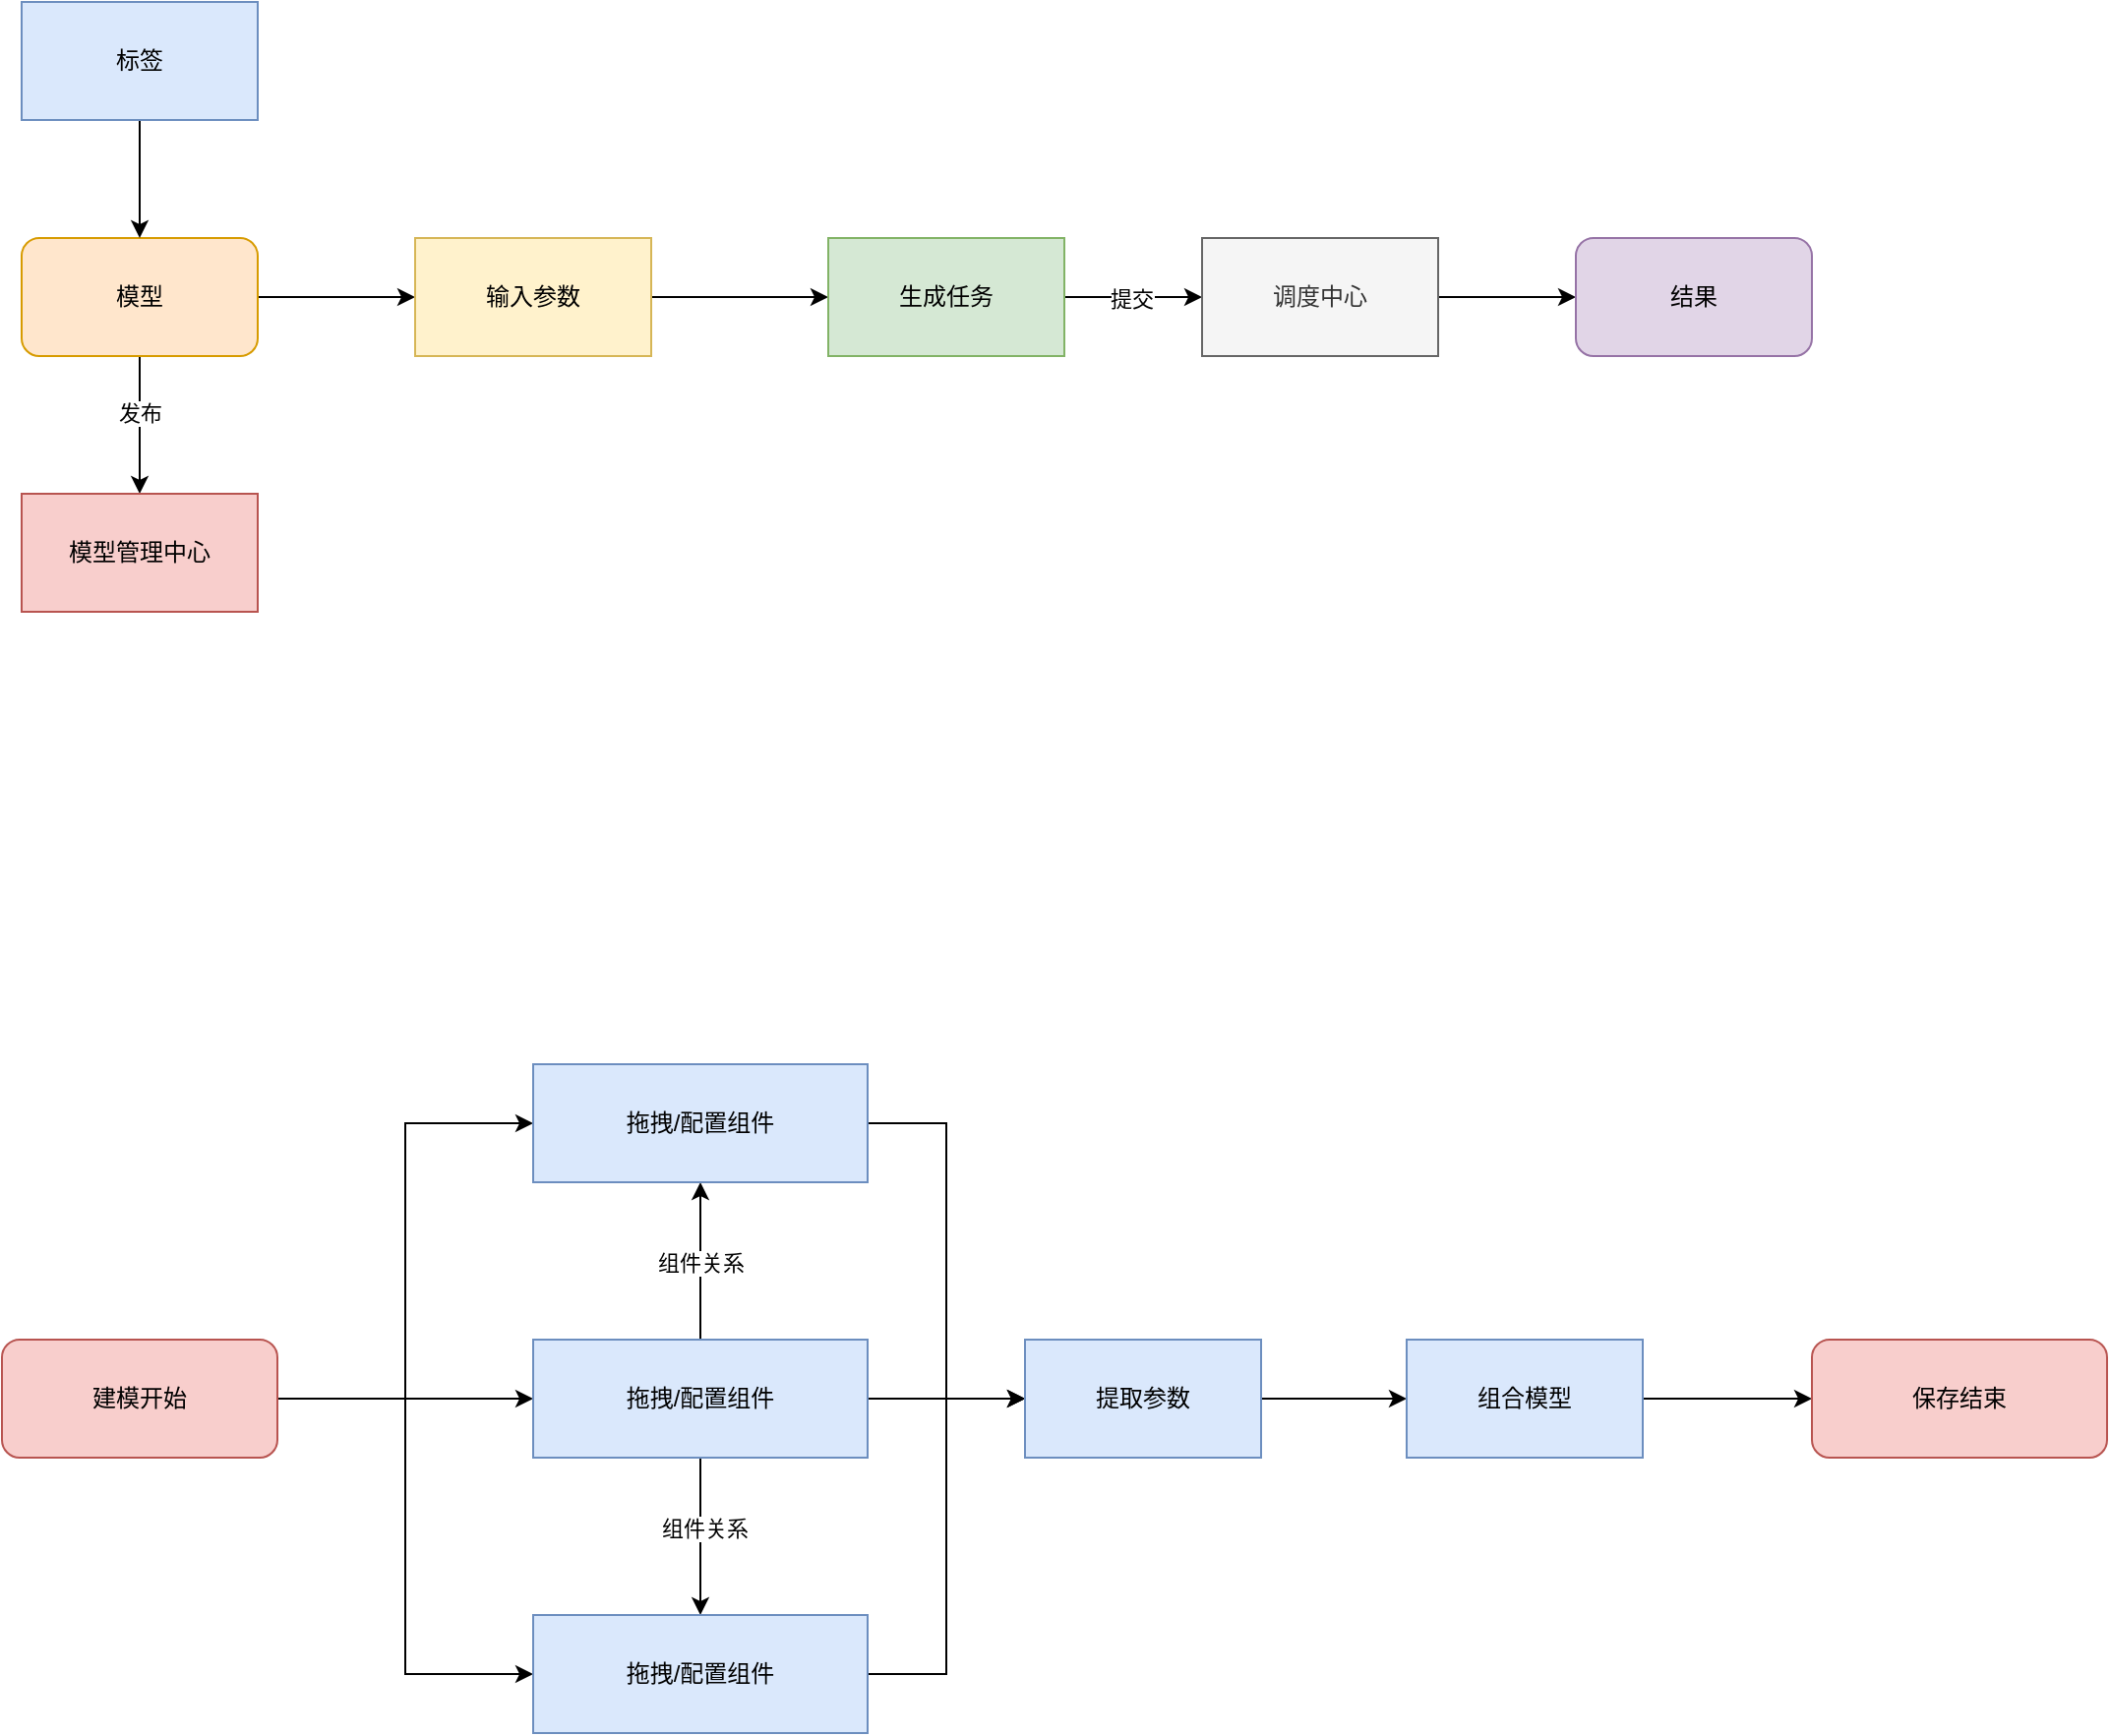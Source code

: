 <mxfile version="14.2.4" type="github">
  <diagram id="6OWBPsQSycd3lXhc4kIh" name="Page-1">
    <mxGraphModel dx="1362" dy="1095" grid="0" gridSize="10" guides="1" tooltips="1" connect="1" arrows="1" fold="1" page="1" pageScale="2" pageWidth="827" pageHeight="1169" math="0" shadow="0">
      <root>
        <mxCell id="0" />
        <mxCell id="1" parent="0" />
        <mxCell id="1TXE5fhan_7FaSJNGP1L-8" style="edgeStyle=orthogonalEdgeStyle;rounded=0;orthogonalLoop=1;jettySize=auto;html=1;exitX=1;exitY=0.5;exitDx=0;exitDy=0;entryX=0;entryY=0.5;entryDx=0;entryDy=0;" edge="1" parent="1" source="1TXE5fhan_7FaSJNGP1L-1" target="1TXE5fhan_7FaSJNGP1L-2">
          <mxGeometry relative="1" as="geometry" />
        </mxCell>
        <mxCell id="1TXE5fhan_7FaSJNGP1L-13" style="edgeStyle=orthogonalEdgeStyle;rounded=0;orthogonalLoop=1;jettySize=auto;html=1;" edge="1" parent="1" source="1TXE5fhan_7FaSJNGP1L-1" target="1TXE5fhan_7FaSJNGP1L-7">
          <mxGeometry relative="1" as="geometry" />
        </mxCell>
        <mxCell id="1TXE5fhan_7FaSJNGP1L-14" value="发布" style="edgeLabel;html=1;align=center;verticalAlign=middle;resizable=0;points=[];" vertex="1" connectable="0" parent="1TXE5fhan_7FaSJNGP1L-13">
          <mxGeometry x="-0.171" relative="1" as="geometry">
            <mxPoint as="offset" />
          </mxGeometry>
        </mxCell>
        <mxCell id="1TXE5fhan_7FaSJNGP1L-1" value="模型" style="rounded=1;whiteSpace=wrap;html=1;fillColor=#ffe6cc;strokeColor=#d79b00;" vertex="1" parent="1">
          <mxGeometry x="130" y="380" width="120" height="60" as="geometry" />
        </mxCell>
        <mxCell id="1TXE5fhan_7FaSJNGP1L-9" style="edgeStyle=orthogonalEdgeStyle;rounded=0;orthogonalLoop=1;jettySize=auto;html=1;exitX=1;exitY=0.5;exitDx=0;exitDy=0;entryX=0;entryY=0.5;entryDx=0;entryDy=0;" edge="1" parent="1" source="1TXE5fhan_7FaSJNGP1L-2" target="1TXE5fhan_7FaSJNGP1L-3">
          <mxGeometry relative="1" as="geometry" />
        </mxCell>
        <mxCell id="1TXE5fhan_7FaSJNGP1L-2" value="输入参数" style="rounded=0;whiteSpace=wrap;html=1;fillColor=#fff2cc;strokeColor=#d6b656;" vertex="1" parent="1">
          <mxGeometry x="330" y="380" width="120" height="60" as="geometry" />
        </mxCell>
        <mxCell id="1TXE5fhan_7FaSJNGP1L-10" style="edgeStyle=orthogonalEdgeStyle;rounded=0;orthogonalLoop=1;jettySize=auto;html=1;entryX=0;entryY=0.5;entryDx=0;entryDy=0;" edge="1" parent="1" source="1TXE5fhan_7FaSJNGP1L-3" target="1TXE5fhan_7FaSJNGP1L-4">
          <mxGeometry relative="1" as="geometry" />
        </mxCell>
        <mxCell id="1TXE5fhan_7FaSJNGP1L-15" value="提交" style="edgeLabel;html=1;align=center;verticalAlign=middle;resizable=0;points=[];" vertex="1" connectable="0" parent="1TXE5fhan_7FaSJNGP1L-10">
          <mxGeometry x="-0.029" y="-1" relative="1" as="geometry">
            <mxPoint as="offset" />
          </mxGeometry>
        </mxCell>
        <mxCell id="1TXE5fhan_7FaSJNGP1L-3" value="生成任务" style="rounded=0;whiteSpace=wrap;html=1;fillColor=#d5e8d4;strokeColor=#82b366;" vertex="1" parent="1">
          <mxGeometry x="540" y="380" width="120" height="60" as="geometry" />
        </mxCell>
        <mxCell id="1TXE5fhan_7FaSJNGP1L-11" style="edgeStyle=orthogonalEdgeStyle;rounded=0;orthogonalLoop=1;jettySize=auto;html=1;exitX=1;exitY=0.5;exitDx=0;exitDy=0;entryX=0;entryY=0.5;entryDx=0;entryDy=0;" edge="1" parent="1" source="1TXE5fhan_7FaSJNGP1L-4" target="1TXE5fhan_7FaSJNGP1L-5">
          <mxGeometry relative="1" as="geometry" />
        </mxCell>
        <mxCell id="1TXE5fhan_7FaSJNGP1L-4" value="调度中心" style="rounded=0;whiteSpace=wrap;html=1;fillColor=#f5f5f5;strokeColor=#666666;fontColor=#333333;" vertex="1" parent="1">
          <mxGeometry x="730" y="380" width="120" height="60" as="geometry" />
        </mxCell>
        <mxCell id="1TXE5fhan_7FaSJNGP1L-5" value="结果" style="rounded=1;whiteSpace=wrap;html=1;fillColor=#e1d5e7;strokeColor=#9673a6;" vertex="1" parent="1">
          <mxGeometry x="920" y="380" width="120" height="60" as="geometry" />
        </mxCell>
        <mxCell id="1TXE5fhan_7FaSJNGP1L-12" style="edgeStyle=orthogonalEdgeStyle;rounded=0;orthogonalLoop=1;jettySize=auto;html=1;exitX=0.5;exitY=1;exitDx=0;exitDy=0;entryX=0.5;entryY=0;entryDx=0;entryDy=0;" edge="1" parent="1" source="1TXE5fhan_7FaSJNGP1L-6" target="1TXE5fhan_7FaSJNGP1L-1">
          <mxGeometry relative="1" as="geometry" />
        </mxCell>
        <mxCell id="1TXE5fhan_7FaSJNGP1L-6" value="标签" style="rounded=0;whiteSpace=wrap;html=1;fillColor=#dae8fc;strokeColor=#6c8ebf;" vertex="1" parent="1">
          <mxGeometry x="130" y="260" width="120" height="60" as="geometry" />
        </mxCell>
        <mxCell id="1TXE5fhan_7FaSJNGP1L-7" value="模型管理中心" style="rounded=0;whiteSpace=wrap;html=1;fillColor=#f8cecc;strokeColor=#b85450;" vertex="1" parent="1">
          <mxGeometry x="130" y="510" width="120" height="60" as="geometry" />
        </mxCell>
        <mxCell id="1TXE5fhan_7FaSJNGP1L-18" value="" style="edgeStyle=orthogonalEdgeStyle;rounded=0;orthogonalLoop=1;jettySize=auto;html=1;" edge="1" parent="1" source="1TXE5fhan_7FaSJNGP1L-16" target="1TXE5fhan_7FaSJNGP1L-17">
          <mxGeometry relative="1" as="geometry">
            <Array as="points">
              <mxPoint x="400" y="970" />
              <mxPoint x="400" y="970" />
            </Array>
          </mxGeometry>
        </mxCell>
        <mxCell id="1TXE5fhan_7FaSJNGP1L-31" style="edgeStyle=orthogonalEdgeStyle;rounded=0;orthogonalLoop=1;jettySize=auto;html=1;entryX=0;entryY=0.5;entryDx=0;entryDy=0;" edge="1" parent="1" source="1TXE5fhan_7FaSJNGP1L-16" target="1TXE5fhan_7FaSJNGP1L-19">
          <mxGeometry relative="1" as="geometry" />
        </mxCell>
        <mxCell id="1TXE5fhan_7FaSJNGP1L-32" style="edgeStyle=orthogonalEdgeStyle;rounded=0;orthogonalLoop=1;jettySize=auto;html=1;entryX=0;entryY=0.5;entryDx=0;entryDy=0;" edge="1" parent="1" source="1TXE5fhan_7FaSJNGP1L-16" target="1TXE5fhan_7FaSJNGP1L-21">
          <mxGeometry relative="1" as="geometry" />
        </mxCell>
        <mxCell id="1TXE5fhan_7FaSJNGP1L-16" value="建模开始" style="rounded=1;whiteSpace=wrap;html=1;glass=0;fillColor=#f8cecc;strokeColor=#b85450;" vertex="1" parent="1">
          <mxGeometry x="120" y="940" width="140" height="60" as="geometry" />
        </mxCell>
        <mxCell id="1TXE5fhan_7FaSJNGP1L-20" value="" style="edgeStyle=orthogonalEdgeStyle;rounded=0;orthogonalLoop=1;jettySize=auto;html=1;" edge="1" parent="1" source="1TXE5fhan_7FaSJNGP1L-17" target="1TXE5fhan_7FaSJNGP1L-19">
          <mxGeometry relative="1" as="geometry" />
        </mxCell>
        <mxCell id="1TXE5fhan_7FaSJNGP1L-37" value="组件关系" style="edgeLabel;html=1;align=center;verticalAlign=middle;resizable=0;points=[];" vertex="1" connectable="0" parent="1TXE5fhan_7FaSJNGP1L-20">
          <mxGeometry x="-0.025" relative="1" as="geometry">
            <mxPoint as="offset" />
          </mxGeometry>
        </mxCell>
        <mxCell id="1TXE5fhan_7FaSJNGP1L-22" value="" style="edgeStyle=orthogonalEdgeStyle;rounded=0;orthogonalLoop=1;jettySize=auto;html=1;" edge="1" parent="1" source="1TXE5fhan_7FaSJNGP1L-17" target="1TXE5fhan_7FaSJNGP1L-21">
          <mxGeometry relative="1" as="geometry" />
        </mxCell>
        <mxCell id="1TXE5fhan_7FaSJNGP1L-38" value="组件关系" style="edgeLabel;html=1;align=center;verticalAlign=middle;resizable=0;points=[];" vertex="1" connectable="0" parent="1TXE5fhan_7FaSJNGP1L-22">
          <mxGeometry x="-0.1" y="2" relative="1" as="geometry">
            <mxPoint as="offset" />
          </mxGeometry>
        </mxCell>
        <mxCell id="1TXE5fhan_7FaSJNGP1L-24" value="" style="edgeStyle=orthogonalEdgeStyle;rounded=0;orthogonalLoop=1;jettySize=auto;html=1;" edge="1" parent="1" source="1TXE5fhan_7FaSJNGP1L-17" target="1TXE5fhan_7FaSJNGP1L-23">
          <mxGeometry relative="1" as="geometry" />
        </mxCell>
        <mxCell id="1TXE5fhan_7FaSJNGP1L-17" value="&lt;span&gt;拖拽/配置组件&lt;/span&gt;" style="whiteSpace=wrap;html=1;rounded=0;glass=0;fillColor=#dae8fc;strokeColor=#6c8ebf;" vertex="1" parent="1">
          <mxGeometry x="390" y="940" width="170" height="60" as="geometry" />
        </mxCell>
        <mxCell id="1TXE5fhan_7FaSJNGP1L-33" style="edgeStyle=orthogonalEdgeStyle;rounded=0;orthogonalLoop=1;jettySize=auto;html=1;exitX=1;exitY=0.5;exitDx=0;exitDy=0;entryX=0;entryY=0.5;entryDx=0;entryDy=0;" edge="1" parent="1" source="1TXE5fhan_7FaSJNGP1L-19" target="1TXE5fhan_7FaSJNGP1L-23">
          <mxGeometry relative="1" as="geometry" />
        </mxCell>
        <mxCell id="1TXE5fhan_7FaSJNGP1L-19" value="拖拽/配置组件" style="whiteSpace=wrap;html=1;rounded=0;glass=0;fillColor=#dae8fc;strokeColor=#6c8ebf;" vertex="1" parent="1">
          <mxGeometry x="390" y="800" width="170" height="60" as="geometry" />
        </mxCell>
        <mxCell id="1TXE5fhan_7FaSJNGP1L-34" style="edgeStyle=orthogonalEdgeStyle;rounded=0;orthogonalLoop=1;jettySize=auto;html=1;entryX=0;entryY=0.5;entryDx=0;entryDy=0;" edge="1" parent="1" source="1TXE5fhan_7FaSJNGP1L-21" target="1TXE5fhan_7FaSJNGP1L-23">
          <mxGeometry relative="1" as="geometry" />
        </mxCell>
        <mxCell id="1TXE5fhan_7FaSJNGP1L-21" value="&lt;span&gt;拖拽/配置组件&lt;/span&gt;" style="whiteSpace=wrap;html=1;rounded=0;glass=0;fillColor=#dae8fc;strokeColor=#6c8ebf;" vertex="1" parent="1">
          <mxGeometry x="390" y="1080" width="170" height="60" as="geometry" />
        </mxCell>
        <mxCell id="1TXE5fhan_7FaSJNGP1L-26" value="" style="edgeStyle=orthogonalEdgeStyle;rounded=0;orthogonalLoop=1;jettySize=auto;html=1;" edge="1" parent="1" source="1TXE5fhan_7FaSJNGP1L-23" target="1TXE5fhan_7FaSJNGP1L-25">
          <mxGeometry relative="1" as="geometry" />
        </mxCell>
        <mxCell id="1TXE5fhan_7FaSJNGP1L-23" value="提取参数" style="whiteSpace=wrap;html=1;rounded=0;glass=0;fillColor=#dae8fc;strokeColor=#6c8ebf;" vertex="1" parent="1">
          <mxGeometry x="640" y="940" width="120" height="60" as="geometry" />
        </mxCell>
        <mxCell id="1TXE5fhan_7FaSJNGP1L-30" value="" style="edgeStyle=orthogonalEdgeStyle;rounded=0;orthogonalLoop=1;jettySize=auto;html=1;" edge="1" parent="1" source="1TXE5fhan_7FaSJNGP1L-25" target="1TXE5fhan_7FaSJNGP1L-29">
          <mxGeometry relative="1" as="geometry" />
        </mxCell>
        <mxCell id="1TXE5fhan_7FaSJNGP1L-25" value="组合模型" style="whiteSpace=wrap;html=1;rounded=0;glass=0;fillColor=#dae8fc;strokeColor=#6c8ebf;" vertex="1" parent="1">
          <mxGeometry x="834" y="940" width="120" height="60" as="geometry" />
        </mxCell>
        <mxCell id="1TXE5fhan_7FaSJNGP1L-29" value="保存结束" style="whiteSpace=wrap;html=1;rounded=1;glass=0;fillColor=#f8cecc;strokeColor=#b85450;" vertex="1" parent="1">
          <mxGeometry x="1040" y="940" width="150" height="60" as="geometry" />
        </mxCell>
      </root>
    </mxGraphModel>
  </diagram>
</mxfile>
